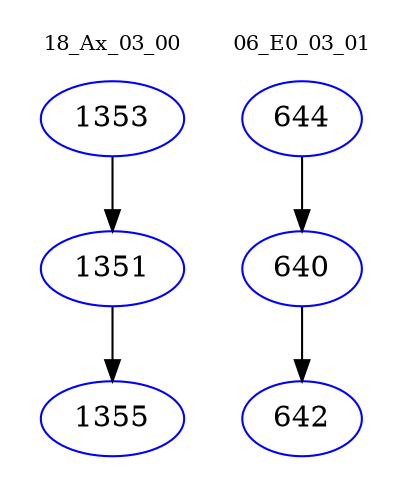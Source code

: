 digraph{
subgraph cluster_0 {
color = white
label = "18_Ax_03_00";
fontsize=10;
T0_1353 [label="1353", color="blue"]
T0_1353 -> T0_1351 [color="black"]
T0_1351 [label="1351", color="blue"]
T0_1351 -> T0_1355 [color="black"]
T0_1355 [label="1355", color="blue"]
}
subgraph cluster_1 {
color = white
label = "06_E0_03_01";
fontsize=10;
T1_644 [label="644", color="blue"]
T1_644 -> T1_640 [color="black"]
T1_640 [label="640", color="blue"]
T1_640 -> T1_642 [color="black"]
T1_642 [label="642", color="blue"]
}
}
